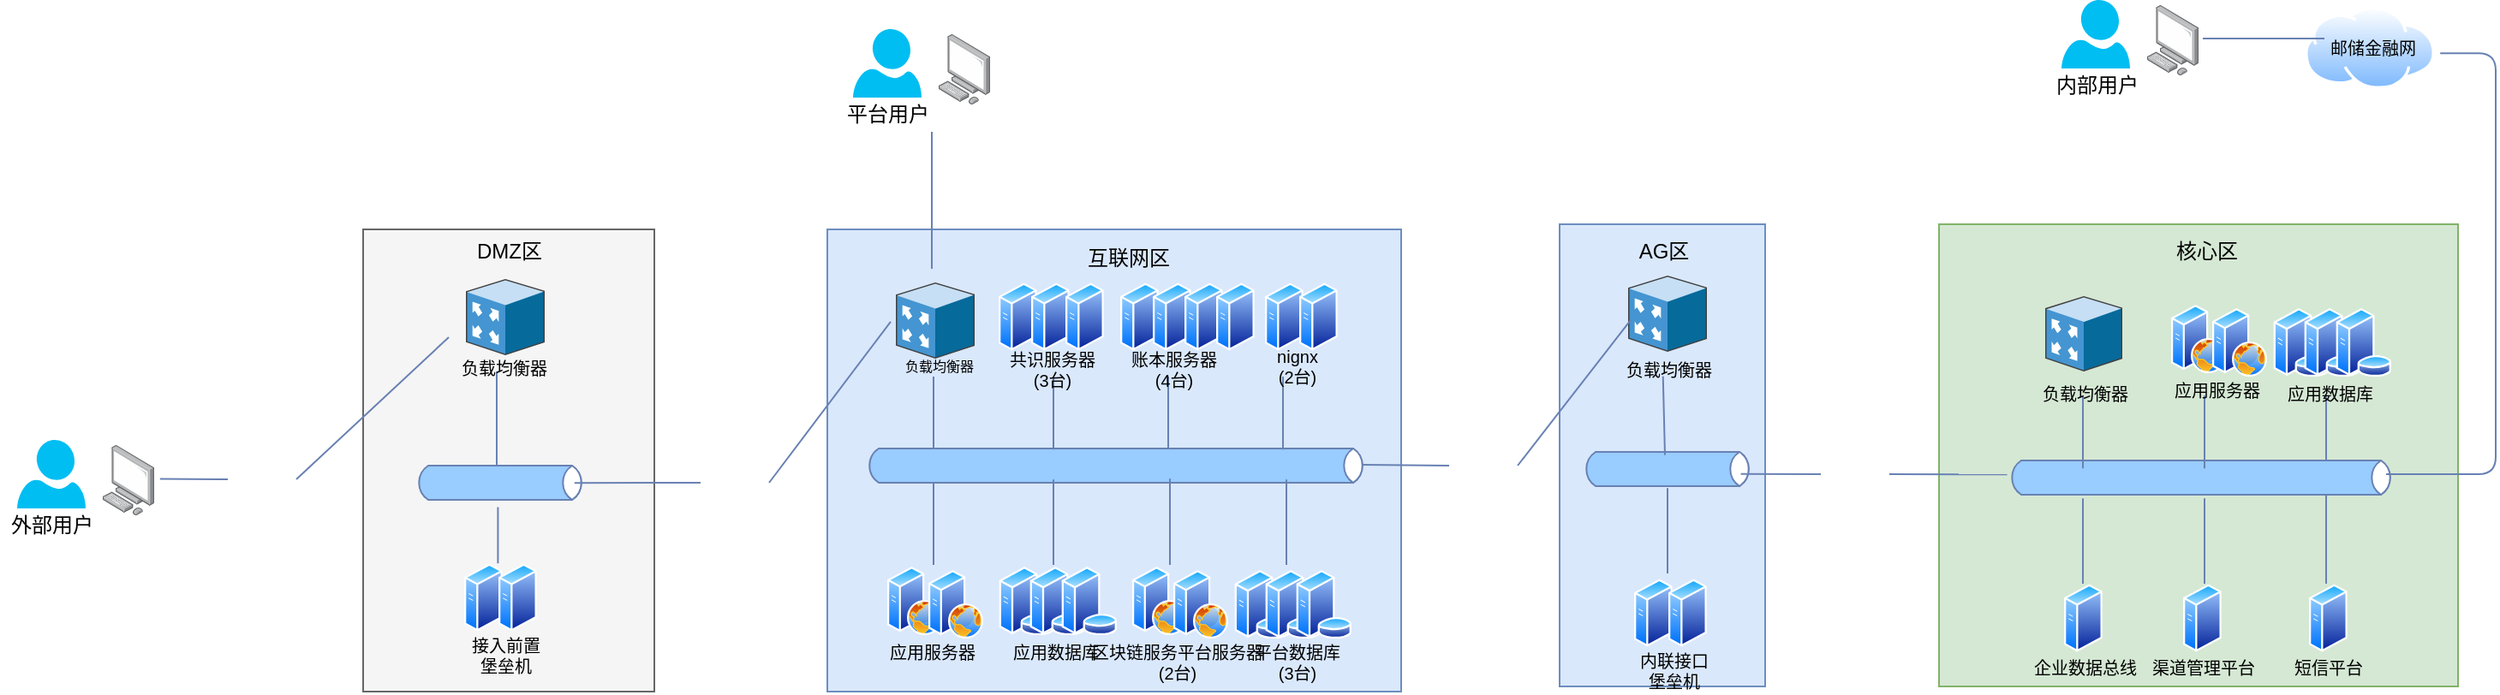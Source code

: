 <mxfile version="11.3.0" type="github" pages="1"><diagram id="PtFR2M7_tXtKYrFW8lSv" name="Page-1"><mxGraphModel dx="1553" dy="948" grid="1" gridSize="10" guides="1" tooltips="1" connect="1" arrows="1" fold="1" page="1" pageScale="1" pageWidth="3300" pageHeight="4681" math="0" shadow="0"><root><mxCell id="0"/><mxCell id="1" parent="0"/><mxCell id="sPacu9p47zKpvOx0FIWo-47" value="" style="rounded=0;whiteSpace=wrap;html=1;strokeColor=#6c8ebf;strokeWidth=1;fillColor=#dae8fc;fontSize=12;align=center;" vertex="1" parent="1"><mxGeometry x="581" y="237" width="335" height="270" as="geometry"/></mxCell><mxCell id="sPacu9p47zKpvOx0FIWo-21" value="" style="rounded=0;whiteSpace=wrap;html=1;strokeColor=#666666;fillColor=#f5f5f5;fontSize=12;align=center;fontColor=#333333;" vertex="1" parent="1"><mxGeometry x="310" y="237" width="170" height="270" as="geometry"/></mxCell><mxCell id="sPacu9p47zKpvOx0FIWo-9" value="" style="html=1;fillColor=#99CCFF;strokeColor=#6881B3;gradientColor=none;gradientDirection=north;strokeWidth=1;shape=mxgraph.networks.bus;gradientColor=none;gradientDirection=north;fontColor=#ffffff;perimeter=backbonePerimeter;backboneSize=20;align=center;fontSize=12;" vertex="1" parent="1"><mxGeometry x="603" y="370" width="293" height="10" as="geometry"/></mxCell><mxCell id="sPacu9p47zKpvOx0FIWo-10" value="" style="strokeColor=#6881B3;edgeStyle=none;rounded=0;endArrow=none;html=1;strokeWidth=1;fontSize=12;" edge="1" target="sPacu9p47zKpvOx0FIWo-9" parent="1"><mxGeometry relative="1" as="geometry"><mxPoint x="643" y="323" as="sourcePoint"/></mxGeometry></mxCell><mxCell id="sPacu9p47zKpvOx0FIWo-11" value="" style="strokeColor=#6881B3;edgeStyle=none;rounded=0;endArrow=none;html=1;strokeWidth=1;fontSize=12;" edge="1" parent="1"><mxGeometry relative="1" as="geometry"><mxPoint x="713" y="323" as="sourcePoint"/><mxPoint x="713" y="365.676" as="targetPoint"/></mxGeometry></mxCell><mxCell id="sPacu9p47zKpvOx0FIWo-12" value="" style="strokeColor=#6881B3;edgeStyle=none;rounded=0;endArrow=none;html=1;strokeWidth=1;fontSize=12;" edge="1" parent="1"><mxGeometry relative="1" as="geometry"><mxPoint x="780" y="323" as="sourcePoint"/><mxPoint x="780" y="365.176" as="targetPoint"/></mxGeometry></mxCell><mxCell id="sPacu9p47zKpvOx0FIWo-13" value="" style="strokeColor=#6881B3;edgeStyle=none;rounded=0;endArrow=none;html=1;strokeWidth=1;fontSize=12;" edge="1" parent="1"><mxGeometry relative="1" as="geometry"><mxPoint x="847" y="323" as="sourcePoint"/><mxPoint x="847" y="365.676" as="targetPoint"/></mxGeometry></mxCell><mxCell id="sPacu9p47zKpvOx0FIWo-14" value="" style="strokeColor=#6881B3;edgeStyle=none;rounded=0;endArrow=none;html=1;strokeWidth=1;fontSize=12;" edge="1" target="sPacu9p47zKpvOx0FIWo-9" parent="1"><mxGeometry relative="1" as="geometry"><mxPoint x="643" y="433" as="sourcePoint"/></mxGeometry></mxCell><mxCell id="sPacu9p47zKpvOx0FIWo-15" value="" style="strokeColor=#6881B3;edgeStyle=none;rounded=0;endArrow=none;html=1;strokeWidth=1;fontSize=12;" edge="1" parent="1"><mxGeometry relative="1" as="geometry"><mxPoint x="713" y="433" as="sourcePoint"/><mxPoint x="713" y="383.147" as="targetPoint"/></mxGeometry></mxCell><mxCell id="sPacu9p47zKpvOx0FIWo-16" value="" style="strokeColor=#6881B3;edgeStyle=none;rounded=0;endArrow=none;html=1;strokeWidth=1;fontSize=12;" edge="1" parent="1"><mxGeometry relative="1" as="geometry"><mxPoint x="781" y="433" as="sourcePoint"/><mxPoint x="781" y="382.647" as="targetPoint"/></mxGeometry></mxCell><mxCell id="sPacu9p47zKpvOx0FIWo-17" value="" style="strokeColor=#6881B3;edgeStyle=none;rounded=0;endArrow=none;html=1;strokeWidth=1;fontSize=12;" edge="1" parent="1"><mxGeometry relative="1" as="geometry"><mxPoint x="849" y="433" as="sourcePoint"/><mxPoint x="849" y="383.147" as="targetPoint"/><Array as="points"><mxPoint x="849" y="410"/></Array></mxGeometry></mxCell><mxCell id="sPacu9p47zKpvOx0FIWo-24" value="" style="group" vertex="1" connectable="0" parent="1"><mxGeometry x="98" y="360" width="90" height="60" as="geometry"/></mxCell><mxCell id="sPacu9p47zKpvOx0FIWo-6" value="" style="group" vertex="1" connectable="0" parent="sPacu9p47zKpvOx0FIWo-24"><mxGeometry width="60" height="60" as="geometry"/></mxCell><mxCell id="sPacu9p47zKpvOx0FIWo-2" value="" style="verticalLabelPosition=bottom;html=1;verticalAlign=top;align=center;strokeColor=none;fillColor=#00BEF2;shape=mxgraph.azure.user;" vertex="1" parent="sPacu9p47zKpvOx0FIWo-6"><mxGeometry x="10" width="40" height="40" as="geometry"/></mxCell><mxCell id="sPacu9p47zKpvOx0FIWo-5" value="外部用户" style="text;html=1;resizable=0;points=[];autosize=1;align=center;verticalAlign=top;spacingTop=-4;fontSize=12;" vertex="1" parent="sPacu9p47zKpvOx0FIWo-6"><mxGeometry y="40" width="60" height="20" as="geometry"/></mxCell><mxCell id="sPacu9p47zKpvOx0FIWo-23" value="" style="points=[];aspect=fixed;html=1;align=center;shadow=0;dashed=0;image;image=img/lib/allied_telesis/computer_and_terminals/Personal_Computer.svg;strokeColor=#6881B3;fillColor=#99CCFF;fontSize=12;" vertex="1" parent="sPacu9p47zKpvOx0FIWo-24"><mxGeometry x="60" y="3" width="30" height="41" as="geometry"/></mxCell><mxCell id="sPacu9p47zKpvOx0FIWo-26" value="" style="shape=image;html=1;verticalAlign=top;verticalLabelPosition=bottom;labelBackgroundColor=#ffffff;imageAspect=0;aspect=fixed;image=https://cdn4.iconfinder.com/data/icons/VISTA/networking/png/128/firewall.png;strokeColor=#6881B3;fillColor=#99CCFF;fontSize=12;align=center;" vertex="1" parent="1"><mxGeometry x="231" y="363" width="40" height="40" as="geometry"/></mxCell><mxCell id="sPacu9p47zKpvOx0FIWo-27" value="" style="endArrow=none;html=1;fontSize=12;entryX=0;entryY=0.5;entryDx=0;entryDy=0;exitX=1.114;exitY=0.482;exitDx=0;exitDy=0;exitPerimeter=0;strokeColor=#6881B3;" edge="1" parent="1" source="sPacu9p47zKpvOx0FIWo-23" target="sPacu9p47zKpvOx0FIWo-26"><mxGeometry width="50" height="50" relative="1" as="geometry"><mxPoint x="198" y="470" as="sourcePoint"/><mxPoint x="248" y="420" as="targetPoint"/></mxGeometry></mxCell><mxCell id="sPacu9p47zKpvOx0FIWo-32" value="" style="shadow=0;dashed=0;html=1;labelPosition=center;verticalLabelPosition=bottom;verticalAlign=top;align=center;outlineConnect=0;shape=mxgraph.veeam.3d.proxy_appliance;direction=east;" vertex="1" parent="1"><mxGeometry x="370" y="266" width="46" height="44.562" as="geometry"/></mxCell><mxCell id="sPacu9p47zKpvOx0FIWo-22" value="DMZ区" style="text;html=1;resizable=0;points=[];autosize=1;align=center;verticalAlign=top;spacingTop=-4;fontSize=12;" vertex="1" parent="1"><mxGeometry x="370" y="240" width="50" height="20" as="geometry"/></mxCell><mxCell id="sPacu9p47zKpvOx0FIWo-35" value="" style="endArrow=none;html=1;strokeColor=#6881B3;strokeWidth=1;fontSize=12;exitX=1;exitY=0.5;exitDx=0;exitDy=0;" edge="1" parent="1" source="sPacu9p47zKpvOx0FIWo-26"><mxGeometry width="50" height="50" relative="1" as="geometry"><mxPoint x="250" y="373" as="sourcePoint"/><mxPoint x="360" y="300" as="targetPoint"/></mxGeometry></mxCell><mxCell id="sPacu9p47zKpvOx0FIWo-38" value="" style="html=1;fillColor=#99CCFF;strokeColor=#6881B3;gradientColor=none;gradientDirection=north;strokeWidth=1;shape=mxgraph.networks.bus;gradientColor=none;gradientDirection=north;fontColor=#ffffff;perimeter=backbonePerimeter;backboneSize=20;align=center;fontSize=12;" vertex="1" parent="1"><mxGeometry x="340" y="380" width="100" height="10" as="geometry"/></mxCell><mxCell id="sPacu9p47zKpvOx0FIWo-39" value="" style="strokeColor=#6881B3;edgeStyle=none;rounded=0;endArrow=none;html=1;strokeWidth=1;fontSize=12;" edge="1" target="sPacu9p47zKpvOx0FIWo-38" parent="1"><mxGeometry relative="1" as="geometry"><mxPoint x="388" y="320" as="sourcePoint"/></mxGeometry></mxCell><mxCell id="sPacu9p47zKpvOx0FIWo-48" value="互联网区" style="text;html=1;resizable=0;points=[];autosize=1;align=left;verticalAlign=top;spacingTop=-4;fontSize=12;" vertex="1" parent="1"><mxGeometry x="731" y="244" width="60" height="20" as="geometry"/></mxCell><mxCell id="sPacu9p47zKpvOx0FIWo-49" value="" style="shape=image;html=1;verticalAlign=top;verticalLabelPosition=bottom;labelBackgroundColor=#ffffff;imageAspect=0;aspect=fixed;image=https://cdn4.iconfinder.com/data/icons/VISTA/networking/png/128/firewall.png;strokeColor=#6881B3;fillColor=#99CCFF;fontSize=12;align=center;" vertex="1" parent="1"><mxGeometry x="507" y="365" width="40" height="40" as="geometry"/></mxCell><mxCell id="sPacu9p47zKpvOx0FIWo-50" value="" style="endArrow=none;html=1;strokeColor=#6881B3;strokeWidth=1;fontSize=12;exitX=0.934;exitY=0.512;exitDx=0;exitDy=0;exitPerimeter=0;entryX=0;entryY=0.5;entryDx=0;entryDy=0;" edge="1" parent="1" source="sPacu9p47zKpvOx0FIWo-38" target="sPacu9p47zKpvOx0FIWo-49"><mxGeometry width="50" height="50" relative="1" as="geometry"><mxPoint x="520" y="480" as="sourcePoint"/><mxPoint x="570" y="430" as="targetPoint"/></mxGeometry></mxCell><mxCell id="sPacu9p47zKpvOx0FIWo-51" value="" style="shadow=0;dashed=0;html=1;labelPosition=center;verticalLabelPosition=bottom;verticalAlign=top;align=center;outlineConnect=0;shape=mxgraph.veeam.3d.proxy_appliance;direction=east;" vertex="1" parent="1"><mxGeometry x="621" y="268" width="46" height="44.562" as="geometry"/></mxCell><mxCell id="sPacu9p47zKpvOx0FIWo-52" value="" style="endArrow=none;html=1;strokeColor=#6881B3;strokeWidth=1;fontSize=12;exitX=1;exitY=0.5;exitDx=0;exitDy=0;entryX=-0.066;entryY=0.515;entryDx=0;entryDy=0;entryPerimeter=0;" edge="1" parent="1" source="sPacu9p47zKpvOx0FIWo-49" target="sPacu9p47zKpvOx0FIWo-51"><mxGeometry width="50" height="50" relative="1" as="geometry"><mxPoint x="587" y="460" as="sourcePoint"/><mxPoint x="637" y="410" as="targetPoint"/></mxGeometry></mxCell><mxCell id="sPacu9p47zKpvOx0FIWo-56" value="" style="endArrow=none;html=1;strokeColor=#6881B3;strokeWidth=1;fontSize=12;exitX=0.022;exitY=0.004;exitDx=0;exitDy=0;exitPerimeter=0;entryX=0.487;entryY=1.924;entryDx=0;entryDy=0;entryPerimeter=0;" edge="1" parent="1" target="sPacu9p47zKpvOx0FIWo-38"><mxGeometry width="50" height="50" relative="1" as="geometry"><mxPoint x="388.704" y="432.16" as="sourcePoint"/><mxPoint x="560" y="430" as="targetPoint"/></mxGeometry></mxCell><mxCell id="sPacu9p47zKpvOx0FIWo-57" value="接入前置&lt;br style=&quot;font-size: 10px;&quot;&gt;堡垒机" style="text;html=1;resizable=0;points=[];autosize=1;align=center;verticalAlign=top;spacingTop=-4;fontSize=10;" vertex="1" parent="1"><mxGeometry x="363" y="472" width="60" height="22" as="geometry"/></mxCell><mxCell id="sPacu9p47zKpvOx0FIWo-58" value="" style="group" vertex="1" connectable="0" parent="1"><mxGeometry x="616" y="434" width="56" height="40" as="geometry"/></mxCell><mxCell id="sPacu9p47zKpvOx0FIWo-59" value="" style="aspect=fixed;perimeter=ellipsePerimeter;html=1;align=center;shadow=0;dashed=0;spacingTop=3;image;image=img/lib/active_directory/web_server.svg;strokeColor=#6881B3;strokeWidth=1;fillColor=#99CCFF;fontSize=12;" vertex="1" parent="sPacu9p47zKpvOx0FIWo-58"><mxGeometry width="32" height="40" as="geometry"/></mxCell><mxCell id="sPacu9p47zKpvOx0FIWo-60" value="" style="aspect=fixed;perimeter=ellipsePerimeter;html=1;align=center;shadow=0;dashed=0;spacingTop=3;image;image=img/lib/active_directory/web_server.svg;strokeColor=#6881B3;strokeWidth=1;fillColor=#99CCFF;fontSize=12;" vertex="1" parent="sPacu9p47zKpvOx0FIWo-58"><mxGeometry x="24" y="2" width="32" height="40" as="geometry"/></mxCell><mxCell id="sPacu9p47zKpvOx0FIWo-61" value="应用服务器" style="text;html=1;resizable=0;points=[];autosize=1;align=center;verticalAlign=top;spacingTop=-4;fontSize=10;" vertex="1" parent="1"><mxGeometry x="612" y="476" width="60" height="10" as="geometry"/></mxCell><mxCell id="sPacu9p47zKpvOx0FIWo-69" value="" style="group" vertex="1" connectable="0" parent="1"><mxGeometry x="759" y="434" width="56" height="40" as="geometry"/></mxCell><mxCell id="sPacu9p47zKpvOx0FIWo-70" value="" style="aspect=fixed;perimeter=ellipsePerimeter;html=1;align=center;shadow=0;dashed=0;spacingTop=3;image;image=img/lib/active_directory/web_server.svg;strokeColor=#6881B3;strokeWidth=1;fillColor=#99CCFF;fontSize=12;" vertex="1" parent="sPacu9p47zKpvOx0FIWo-69"><mxGeometry width="32" height="40" as="geometry"/></mxCell><mxCell id="sPacu9p47zKpvOx0FIWo-71" value="" style="aspect=fixed;perimeter=ellipsePerimeter;html=1;align=center;shadow=0;dashed=0;spacingTop=3;image;image=img/lib/active_directory/web_server.svg;strokeColor=#6881B3;strokeWidth=1;fillColor=#99CCFF;fontSize=12;" vertex="1" parent="sPacu9p47zKpvOx0FIWo-69"><mxGeometry x="24" y="2" width="32" height="40" as="geometry"/></mxCell><mxCell id="sPacu9p47zKpvOx0FIWo-72" value="区块链服务平台服务器&lt;br style=&quot;font-size: 10px;&quot;&gt;(2台)" style="text;html=1;resizable=0;points=[];autosize=1;align=center;verticalAlign=top;spacingTop=-4;fontSize=10;" vertex="1" parent="1"><mxGeometry x="735" y="476" width="100" height="20" as="geometry"/></mxCell><mxCell id="sPacu9p47zKpvOx0FIWo-67" value="应用数据库" style="text;html=1;resizable=0;points=[];autosize=1;align=center;verticalAlign=top;spacingTop=-4;fontSize=10;" vertex="1" parent="1"><mxGeometry x="684" y="476" width="60" height="10" as="geometry"/></mxCell><mxCell id="sPacu9p47zKpvOx0FIWo-62" value="" style="aspect=fixed;perimeter=ellipsePerimeter;html=1;align=center;shadow=0;dashed=0;spacingTop=3;image;image=img/lib/active_directory/database_server.svg;strokeColor=#6881B3;strokeWidth=1;fillColor=#99CCFF;fontSize=8;" vertex="1" parent="1"><mxGeometry x="681" y="434" width="32.8" height="40" as="geometry"/></mxCell><mxCell id="sPacu9p47zKpvOx0FIWo-63" value="" style="aspect=fixed;perimeter=ellipsePerimeter;html=1;align=center;shadow=0;dashed=0;spacingTop=3;image;image=img/lib/active_directory/database_server.svg;strokeColor=#6881B3;strokeWidth=1;fillColor=#99CCFF;fontSize=8;" vertex="1" parent="1"><mxGeometry x="699" y="434" width="32.8" height="40" as="geometry"/></mxCell><mxCell id="sPacu9p47zKpvOx0FIWo-64" value="" style="aspect=fixed;perimeter=ellipsePerimeter;html=1;align=center;shadow=0;dashed=0;spacingTop=3;image;image=img/lib/active_directory/database_server.svg;strokeColor=#6881B3;strokeWidth=1;fillColor=#99CCFF;fontSize=8;" vertex="1" parent="1"><mxGeometry x="717.5" y="434" width="32.8" height="40" as="geometry"/></mxCell><mxCell id="sPacu9p47zKpvOx0FIWo-78" value="" style="group" vertex="1" connectable="0" parent="1"><mxGeometry x="818.5" y="436" width="68.8" height="40" as="geometry"/></mxCell><mxCell id="sPacu9p47zKpvOx0FIWo-74" value="" style="aspect=fixed;perimeter=ellipsePerimeter;html=1;align=center;shadow=0;dashed=0;spacingTop=3;image;image=img/lib/active_directory/database_server.svg;strokeColor=#6881B3;strokeWidth=1;fillColor=#99CCFF;fontSize=8;" vertex="1" parent="sPacu9p47zKpvOx0FIWo-78"><mxGeometry width="32.8" height="40" as="geometry"/></mxCell><mxCell id="sPacu9p47zKpvOx0FIWo-75" value="" style="aspect=fixed;perimeter=ellipsePerimeter;html=1;align=center;shadow=0;dashed=0;spacingTop=3;image;image=img/lib/active_directory/database_server.svg;strokeColor=#6881B3;strokeWidth=1;fillColor=#99CCFF;fontSize=8;" vertex="1" parent="sPacu9p47zKpvOx0FIWo-78"><mxGeometry x="18" width="32.8" height="40" as="geometry"/></mxCell><mxCell id="sPacu9p47zKpvOx0FIWo-76" value="" style="aspect=fixed;perimeter=ellipsePerimeter;html=1;align=center;shadow=0;dashed=0;spacingTop=3;image;image=img/lib/active_directory/database_server.svg;strokeColor=#6881B3;strokeWidth=1;fillColor=#99CCFF;fontSize=8;" vertex="1" parent="sPacu9p47zKpvOx0FIWo-78"><mxGeometry x="36" width="32.8" height="40" as="geometry"/></mxCell><mxCell id="sPacu9p47zKpvOx0FIWo-79" value="平台数据库&lt;br style=&quot;font-size: 10px;&quot;&gt;(3台)" style="text;html=1;resizable=0;points=[];autosize=1;align=center;verticalAlign=top;spacingTop=-4;fontSize=10;" vertex="1" parent="1"><mxGeometry x="824.5" y="476" width="60" height="20" as="geometry"/></mxCell><mxCell id="sPacu9p47zKpvOx0FIWo-85" value="" style="group" vertex="1" connectable="0" parent="1"><mxGeometry x="369" y="432" width="42.4" height="40" as="geometry"/></mxCell><mxCell id="sPacu9p47zKpvOx0FIWo-83" value="" style="aspect=fixed;perimeter=ellipsePerimeter;html=1;align=center;shadow=0;dashed=0;spacingTop=3;image;image=img/lib/active_directory/generic_server.svg;strokeColor=#6881B3;strokeWidth=1;fillColor=#99CCFF;fontSize=8;" vertex="1" parent="sPacu9p47zKpvOx0FIWo-85"><mxGeometry width="22.4" height="40" as="geometry"/></mxCell><mxCell id="sPacu9p47zKpvOx0FIWo-84" value="" style="aspect=fixed;perimeter=ellipsePerimeter;html=1;align=center;shadow=0;dashed=0;spacingTop=3;image;image=img/lib/active_directory/generic_server.svg;strokeColor=#6881B3;strokeWidth=1;fillColor=#99CCFF;fontSize=8;" vertex="1" parent="sPacu9p47zKpvOx0FIWo-85"><mxGeometry x="20" width="22.4" height="40" as="geometry"/></mxCell><mxCell id="sPacu9p47zKpvOx0FIWo-90" value="共识服务器&lt;br style=&quot;font-size: 10px;&quot;&gt;(3台)" style="text;html=1;resizable=0;points=[];autosize=1;align=center;verticalAlign=top;spacingTop=-4;fontSize=10;" vertex="1" parent="1"><mxGeometry x="682" y="305" width="60" height="20" as="geometry"/></mxCell><mxCell id="sPacu9p47zKpvOx0FIWo-80" value="" style="aspect=fixed;perimeter=ellipsePerimeter;html=1;align=center;shadow=0;dashed=0;spacingTop=3;image;image=img/lib/active_directory/generic_server.svg;strokeColor=#6881B3;strokeWidth=1;fillColor=#99CCFF;fontSize=8;" vertex="1" parent="1"><mxGeometry x="681" y="268" width="22.4" height="40" as="geometry"/></mxCell><mxCell id="sPacu9p47zKpvOx0FIWo-81" value="" style="aspect=fixed;perimeter=ellipsePerimeter;html=1;align=center;shadow=0;dashed=0;spacingTop=3;image;image=img/lib/active_directory/generic_server.svg;strokeColor=#6881B3;strokeWidth=1;fillColor=#99CCFF;fontSize=8;" vertex="1" parent="1"><mxGeometry x="700" y="268" width="22.4" height="40" as="geometry"/></mxCell><mxCell id="sPacu9p47zKpvOx0FIWo-82" value="" style="aspect=fixed;perimeter=ellipsePerimeter;html=1;align=center;shadow=0;dashed=0;spacingTop=3;image;image=img/lib/active_directory/generic_server.svg;strokeColor=#6881B3;strokeWidth=1;fillColor=#99CCFF;fontSize=8;" vertex="1" parent="1"><mxGeometry x="720" y="268" width="22.4" height="40" as="geometry"/></mxCell><mxCell id="sPacu9p47zKpvOx0FIWo-100" value="" style="group" vertex="1" connectable="0" parent="1"><mxGeometry x="752" y="268" width="78.4" height="40" as="geometry"/></mxCell><mxCell id="sPacu9p47zKpvOx0FIWo-93" value="" style="aspect=fixed;perimeter=ellipsePerimeter;html=1;align=center;shadow=0;dashed=0;spacingTop=3;image;image=img/lib/active_directory/generic_server.svg;strokeColor=#6881B3;strokeWidth=1;fillColor=#99CCFF;fontSize=8;" vertex="1" parent="sPacu9p47zKpvOx0FIWo-100"><mxGeometry width="22.4" height="40" as="geometry"/></mxCell><mxCell id="sPacu9p47zKpvOx0FIWo-94" value="" style="aspect=fixed;perimeter=ellipsePerimeter;html=1;align=center;shadow=0;dashed=0;spacingTop=3;image;image=img/lib/active_directory/generic_server.svg;strokeColor=#6881B3;strokeWidth=1;fillColor=#99CCFF;fontSize=8;" vertex="1" parent="sPacu9p47zKpvOx0FIWo-100"><mxGeometry x="19" width="22.4" height="40" as="geometry"/></mxCell><mxCell id="sPacu9p47zKpvOx0FIWo-95" value="" style="aspect=fixed;perimeter=ellipsePerimeter;html=1;align=center;shadow=0;dashed=0;spacingTop=3;image;image=img/lib/active_directory/generic_server.svg;strokeColor=#6881B3;strokeWidth=1;fillColor=#99CCFF;fontSize=8;" vertex="1" parent="sPacu9p47zKpvOx0FIWo-100"><mxGeometry x="37.5" width="22.4" height="40" as="geometry"/></mxCell><mxCell id="sPacu9p47zKpvOx0FIWo-96" value="" style="aspect=fixed;perimeter=ellipsePerimeter;html=1;align=center;shadow=0;dashed=0;spacingTop=3;image;image=img/lib/active_directory/generic_server.svg;strokeColor=#6881B3;strokeWidth=1;fillColor=#99CCFF;fontSize=8;" vertex="1" parent="sPacu9p47zKpvOx0FIWo-100"><mxGeometry x="56" width="22.4" height="40" as="geometry"/></mxCell><mxCell id="sPacu9p47zKpvOx0FIWo-101" value="账本服务器&lt;br style=&quot;font-size: 10px;&quot;&gt;(4台)" style="text;html=1;resizable=0;points=[];autosize=1;align=center;verticalAlign=top;spacingTop=-4;fontSize=10;" vertex="1" parent="1"><mxGeometry x="753" y="304.5" width="60" height="20" as="geometry"/></mxCell><mxCell id="sPacu9p47zKpvOx0FIWo-102" value="" style="group" vertex="1" connectable="0" parent="1"><mxGeometry x="586" y="120" width="90" height="60" as="geometry"/></mxCell><mxCell id="sPacu9p47zKpvOx0FIWo-103" value="" style="group" vertex="1" connectable="0" parent="sPacu9p47zKpvOx0FIWo-102"><mxGeometry width="60" height="60" as="geometry"/></mxCell><mxCell id="sPacu9p47zKpvOx0FIWo-104" value="" style="verticalLabelPosition=bottom;html=1;verticalAlign=top;align=center;strokeColor=none;fillColor=#00BEF2;shape=mxgraph.azure.user;" vertex="1" parent="sPacu9p47zKpvOx0FIWo-103"><mxGeometry x="10" width="40" height="40" as="geometry"/></mxCell><mxCell id="sPacu9p47zKpvOx0FIWo-105" value="平台用户" style="text;html=1;resizable=0;points=[];autosize=1;align=center;verticalAlign=top;spacingTop=-4;fontSize=12;" vertex="1" parent="sPacu9p47zKpvOx0FIWo-103"><mxGeometry y="40" width="60" height="20" as="geometry"/></mxCell><mxCell id="sPacu9p47zKpvOx0FIWo-106" value="" style="points=[];aspect=fixed;html=1;align=center;shadow=0;dashed=0;image;image=img/lib/allied_telesis/computer_and_terminals/Personal_Computer.svg;strokeColor=#6881B3;fillColor=#99CCFF;fontSize=12;" vertex="1" parent="sPacu9p47zKpvOx0FIWo-102"><mxGeometry x="60" y="3" width="30" height="41" as="geometry"/></mxCell><mxCell id="sPacu9p47zKpvOx0FIWo-107" value="" style="endArrow=none;html=1;strokeColor=#6881B3;strokeWidth=1;fontSize=8;" edge="1" parent="1"><mxGeometry width="50" height="50" relative="1" as="geometry"><mxPoint x="642" y="260" as="sourcePoint"/><mxPoint x="642" y="180" as="targetPoint"/></mxGeometry></mxCell><mxCell id="sPacu9p47zKpvOx0FIWo-108" value="" style="group" vertex="1" connectable="0" parent="1"><mxGeometry x="836.5" y="268" width="42.4" height="40" as="geometry"/></mxCell><mxCell id="sPacu9p47zKpvOx0FIWo-109" value="" style="aspect=fixed;perimeter=ellipsePerimeter;html=1;align=center;shadow=0;dashed=0;spacingTop=3;image;image=img/lib/active_directory/generic_server.svg;strokeColor=#6881B3;strokeWidth=1;fillColor=#99CCFF;fontSize=8;" vertex="1" parent="sPacu9p47zKpvOx0FIWo-108"><mxGeometry width="22.4" height="40" as="geometry"/></mxCell><mxCell id="sPacu9p47zKpvOx0FIWo-110" value="" style="aspect=fixed;perimeter=ellipsePerimeter;html=1;align=center;shadow=0;dashed=0;spacingTop=3;image;image=img/lib/active_directory/generic_server.svg;strokeColor=#6881B3;strokeWidth=1;fillColor=#99CCFF;fontSize=8;" vertex="1" parent="sPacu9p47zKpvOx0FIWo-108"><mxGeometry x="20" width="22.4" height="40" as="geometry"/></mxCell><mxCell id="sPacu9p47zKpvOx0FIWo-111" value="nignx&lt;br style=&quot;font-size: 10px;&quot;&gt;(2台)" style="text;html=1;resizable=0;points=[];autosize=1;align=center;verticalAlign=top;spacingTop=-4;fontSize=10;" vertex="1" parent="1"><mxGeometry x="839.5" y="303" width="30" height="20" as="geometry"/></mxCell><mxCell id="sPacu9p47zKpvOx0FIWo-112" value="" style="rounded=0;whiteSpace=wrap;html=1;strokeColor=#6c8ebf;strokeWidth=1;fillColor=#dae8fc;fontSize=8;align=center;" vertex="1" parent="1"><mxGeometry x="1008.5" y="234" width="120" height="270" as="geometry"/></mxCell><mxCell id="sPacu9p47zKpvOx0FIWo-113" value="AG区" style="text;html=1;resizable=0;points=[];autosize=1;align=center;verticalAlign=top;spacingTop=-4;fontSize=12;" vertex="1" parent="1"><mxGeometry x="1048.5" y="240" width="40" height="10" as="geometry"/></mxCell><mxCell id="sPacu9p47zKpvOx0FIWo-115" value="负载均衡器" style="text;html=1;resizable=0;points=[];autosize=1;align=center;verticalAlign=top;spacingTop=-4;fontSize=10;" vertex="1" parent="1"><mxGeometry x="361.5" y="310" width="60" height="10" as="geometry"/></mxCell><mxCell id="sPacu9p47zKpvOx0FIWo-116" value="负载均衡器" style="text;html=1;resizable=0;points=[];autosize=1;align=center;verticalAlign=top;spacingTop=-4;fontSize=8;" vertex="1" parent="1"><mxGeometry x="616" y="310" width="60" height="10" as="geometry"/></mxCell><mxCell id="sPacu9p47zKpvOx0FIWo-117" value="" style="shadow=0;dashed=0;html=1;labelPosition=center;verticalLabelPosition=bottom;verticalAlign=top;align=center;outlineConnect=0;shape=mxgraph.veeam.3d.proxy_appliance;direction=east;" vertex="1" parent="1"><mxGeometry x="1048.5" y="264" width="46" height="44.562" as="geometry"/></mxCell><mxCell id="sPacu9p47zKpvOx0FIWo-118" value="负载均衡器" style="text;html=1;resizable=0;points=[];autosize=1;align=center;verticalAlign=top;spacingTop=-4;fontSize=10;" vertex="1" parent="1"><mxGeometry x="1041.5" y="311" width="60" height="10" as="geometry"/></mxCell><mxCell id="sPacu9p47zKpvOx0FIWo-119" value="" style="html=1;fillColor=#99CCFF;strokeColor=#6881B3;gradientColor=none;gradientDirection=north;strokeWidth=1;shape=mxgraph.networks.bus;gradientColor=none;gradientDirection=north;fontColor=#ffffff;perimeter=backbonePerimeter;backboneSize=20;align=center;fontSize=12;" vertex="1" parent="1"><mxGeometry x="1021.5" y="372" width="100" height="10" as="geometry"/></mxCell><mxCell id="sPacu9p47zKpvOx0FIWo-120" value="" style="shape=image;html=1;verticalAlign=top;verticalLabelPosition=bottom;labelBackgroundColor=#ffffff;imageAspect=0;aspect=fixed;image=https://cdn4.iconfinder.com/data/icons/VISTA/networking/png/128/firewall.png;strokeColor=#6881B3;fillColor=#99CCFF;fontSize=12;align=center;" vertex="1" parent="1"><mxGeometry x="944" y="355" width="40" height="40" as="geometry"/></mxCell><mxCell id="sPacu9p47zKpvOx0FIWo-121" value="" style="endArrow=none;html=1;strokeColor=#6881B3;strokeWidth=1;fontSize=8;exitX=0.99;exitY=0.453;exitDx=0;exitDy=0;exitPerimeter=0;entryX=0;entryY=0.5;entryDx=0;entryDy=0;" edge="1" parent="1" source="sPacu9p47zKpvOx0FIWo-9" target="sPacu9p47zKpvOx0FIWo-120"><mxGeometry width="50" height="50" relative="1" as="geometry"><mxPoint x="966" y="460" as="sourcePoint"/><mxPoint x="1016" y="410" as="targetPoint"/></mxGeometry></mxCell><mxCell id="sPacu9p47zKpvOx0FIWo-123" value="" style="endArrow=none;html=1;strokeColor=#6881B3;strokeWidth=1;fontSize=8;exitX=0.485;exitY=-0.318;exitDx=0;exitDy=0;exitPerimeter=0;entryX=0.456;entryY=1.182;entryDx=0;entryDy=0;entryPerimeter=0;" edge="1" parent="1" source="sPacu9p47zKpvOx0FIWo-119" target="sPacu9p47zKpvOx0FIWo-118"><mxGeometry width="50" height="50" relative="1" as="geometry"><mxPoint x="1152.5" y="363" as="sourcePoint"/><mxPoint x="1202.5" y="313" as="targetPoint"/></mxGeometry></mxCell><mxCell id="sPacu9p47zKpvOx0FIWo-125" value="" style="group" vertex="1" connectable="0" parent="1"><mxGeometry x="1052" y="441" width="42.4" height="40" as="geometry"/></mxCell><mxCell id="sPacu9p47zKpvOx0FIWo-126" value="" style="aspect=fixed;perimeter=ellipsePerimeter;html=1;align=center;shadow=0;dashed=0;spacingTop=3;image;image=img/lib/active_directory/generic_server.svg;strokeColor=#6881B3;strokeWidth=1;fillColor=#99CCFF;fontSize=8;" vertex="1" parent="sPacu9p47zKpvOx0FIWo-125"><mxGeometry width="22.4" height="40" as="geometry"/></mxCell><mxCell id="sPacu9p47zKpvOx0FIWo-127" value="" style="aspect=fixed;perimeter=ellipsePerimeter;html=1;align=center;shadow=0;dashed=0;spacingTop=3;image;image=img/lib/active_directory/generic_server.svg;strokeColor=#6881B3;strokeWidth=1;fillColor=#99CCFF;fontSize=8;" vertex="1" parent="sPacu9p47zKpvOx0FIWo-125"><mxGeometry x="20" width="22.4" height="40" as="geometry"/></mxCell><mxCell id="sPacu9p47zKpvOx0FIWo-129" value="内联接口&lt;br style=&quot;font-size: 10px;&quot;&gt;堡垒机" style="text;html=1;resizable=0;points=[];autosize=1;align=center;verticalAlign=top;spacingTop=-4;fontSize=10;" vertex="1" parent="1"><mxGeometry x="1049.5" y="481" width="50" height="20" as="geometry"/></mxCell><mxCell id="sPacu9p47zKpvOx0FIWo-130" value="" style="strokeColor=#6881B3;edgeStyle=none;rounded=0;endArrow=none;html=1;strokeWidth=1;fontSize=12;" edge="1" parent="1"><mxGeometry relative="1" as="geometry"><mxPoint x="1071.5" y="438" as="sourcePoint"/><mxPoint x="1071.5" y="388.147" as="targetPoint"/><Array as="points"><mxPoint x="1071.5" y="415"/></Array></mxGeometry></mxCell><mxCell id="sPacu9p47zKpvOx0FIWo-131" value="" style="rounded=0;whiteSpace=wrap;html=1;strokeColor=#82b366;strokeWidth=1;fillColor=#d5e8d4;fontSize=8;align=center;" vertex="1" parent="1"><mxGeometry x="1230" y="234" width="303" height="270" as="geometry"/></mxCell><mxCell id="sPacu9p47zKpvOx0FIWo-133" value="" style="html=1;fillColor=#99CCFF;strokeColor=#6881B3;gradientColor=none;gradientDirection=north;strokeWidth=1;shape=mxgraph.networks.bus;gradientColor=none;gradientDirection=north;fontColor=#ffffff;perimeter=backbonePerimeter;backboneSize=20;align=center;" vertex="1" parent="1"><mxGeometry x="1270" y="372" width="226" height="20" as="geometry"/></mxCell><mxCell id="sPacu9p47zKpvOx0FIWo-135" value="" style="strokeColor=#6881B3;edgeStyle=none;rounded=0;endArrow=none;html=1;strokeWidth=1;fontSize=8;" edge="1" parent="1"><mxGeometry relative="1" as="geometry"><mxPoint x="1314" y="334" as="sourcePoint"/><mxPoint x="1314" y="376.676" as="targetPoint"/></mxGeometry></mxCell><mxCell id="sPacu9p47zKpvOx0FIWo-136" value="" style="strokeColor=#6881B3;edgeStyle=none;rounded=0;endArrow=none;html=1;strokeWidth=1;fontSize=8;" edge="1" parent="1"><mxGeometry relative="1" as="geometry"><mxPoint x="1385" y="334" as="sourcePoint"/><mxPoint x="1385" y="376.676" as="targetPoint"/></mxGeometry></mxCell><mxCell id="sPacu9p47zKpvOx0FIWo-137" value="" style="strokeColor=#6881B3;edgeStyle=none;rounded=0;endArrow=none;html=1;strokeWidth=1;fontSize=8;" edge="1" target="sPacu9p47zKpvOx0FIWo-133" parent="1"><mxGeometry relative="1" as="geometry"><mxPoint x="1456" y="334" as="sourcePoint"/></mxGeometry></mxCell><mxCell id="sPacu9p47zKpvOx0FIWo-139" value="" style="strokeColor=#6881B3;edgeStyle=none;rounded=0;endArrow=none;html=1;strokeWidth=1;fontSize=8;" edge="1" parent="1"><mxGeometry relative="1" as="geometry"><mxPoint x="1314" y="444" as="sourcePoint"/><mxPoint x="1314" y="394.147" as="targetPoint"/></mxGeometry></mxCell><mxCell id="sPacu9p47zKpvOx0FIWo-140" value="" style="strokeColor=#6881B3;edgeStyle=none;rounded=0;endArrow=none;html=1;strokeWidth=1;fontSize=8;" edge="1" parent="1"><mxGeometry relative="1" as="geometry"><mxPoint x="1385" y="444" as="sourcePoint"/><mxPoint x="1385" y="394.147" as="targetPoint"/></mxGeometry></mxCell><mxCell id="sPacu9p47zKpvOx0FIWo-141" value="" style="strokeColor=#6881B3;edgeStyle=none;rounded=0;endArrow=none;html=1;strokeWidth=1;fontSize=8;" edge="1" target="sPacu9p47zKpvOx0FIWo-133" parent="1"><mxGeometry relative="1" as="geometry"><mxPoint x="1456" y="444" as="sourcePoint"/></mxGeometry></mxCell><mxCell id="sPacu9p47zKpvOx0FIWo-142" value="" style="shadow=0;dashed=0;html=1;labelPosition=center;verticalLabelPosition=bottom;verticalAlign=top;align=center;outlineConnect=0;shape=mxgraph.veeam.3d.proxy_appliance;direction=east;" vertex="1" parent="1"><mxGeometry x="1292" y="276" width="45" height="44" as="geometry"/></mxCell><mxCell id="sPacu9p47zKpvOx0FIWo-143" value="负载均衡器" style="text;html=1;resizable=0;points=[];autosize=1;align=center;verticalAlign=top;spacingTop=-4;fontSize=10;" vertex="1" parent="1"><mxGeometry x="1284.5" y="325" width="60" height="10" as="geometry"/></mxCell><mxCell id="sPacu9p47zKpvOx0FIWo-145" value="" style="aspect=fixed;perimeter=ellipsePerimeter;html=1;align=center;shadow=0;dashed=0;spacingTop=3;image;image=img/lib/active_directory/generic_server.svg;strokeColor=#6881B3;strokeWidth=1;fillColor=#99CCFF;fontSize=8;" vertex="1" parent="1"><mxGeometry x="1446" y="444" width="22.4" height="40" as="geometry"/></mxCell><mxCell id="sPacu9p47zKpvOx0FIWo-146" value="" style="aspect=fixed;perimeter=ellipsePerimeter;html=1;align=center;shadow=0;dashed=0;spacingTop=3;image;image=img/lib/active_directory/generic_server.svg;strokeColor=#6881B3;strokeWidth=1;fillColor=#99CCFF;fontSize=8;" vertex="1" parent="1"><mxGeometry x="1372.5" y="444" width="22.4" height="40" as="geometry"/></mxCell><mxCell id="sPacu9p47zKpvOx0FIWo-147" value="短信平台" style="text;html=1;resizable=0;points=[];autosize=1;align=center;verticalAlign=top;spacingTop=-4;fontSize=10;" vertex="1" parent="1"><mxGeometry x="1432" y="485" width="50" height="10" as="geometry"/></mxCell><mxCell id="sPacu9p47zKpvOx0FIWo-148" value="渠道管理平台" style="text;html=1;resizable=0;points=[];autosize=1;align=center;verticalAlign=top;spacingTop=-4;fontSize=10;" vertex="1" parent="1"><mxGeometry x="1353.5" y="485" width="60" height="10" as="geometry"/></mxCell><mxCell id="sPacu9p47zKpvOx0FIWo-149" value="" style="aspect=fixed;perimeter=ellipsePerimeter;html=1;align=center;shadow=0;dashed=0;spacingTop=3;image;image=img/lib/active_directory/generic_server.svg;strokeColor=#6881B3;strokeWidth=1;fillColor=#99CCFF;fontSize=8;" vertex="1" parent="1"><mxGeometry x="1303" y="444" width="22.4" height="40" as="geometry"/></mxCell><mxCell id="sPacu9p47zKpvOx0FIWo-150" value="企业数据总线" style="text;html=1;resizable=0;points=[];autosize=1;align=center;verticalAlign=top;spacingTop=-4;fontSize=10;" vertex="1" parent="1"><mxGeometry x="1284.5" y="485" width="60" height="10" as="geometry"/></mxCell><mxCell id="sPacu9p47zKpvOx0FIWo-151" value="" style="group" vertex="1" connectable="0" parent="1"><mxGeometry x="1365.5" y="281" width="56" height="40" as="geometry"/></mxCell><mxCell id="sPacu9p47zKpvOx0FIWo-152" value="" style="aspect=fixed;perimeter=ellipsePerimeter;html=1;align=center;shadow=0;dashed=0;spacingTop=3;image;image=img/lib/active_directory/web_server.svg;strokeColor=#6881B3;strokeWidth=1;fillColor=#99CCFF;fontSize=12;" vertex="1" parent="sPacu9p47zKpvOx0FIWo-151"><mxGeometry width="32" height="40" as="geometry"/></mxCell><mxCell id="sPacu9p47zKpvOx0FIWo-153" value="" style="aspect=fixed;perimeter=ellipsePerimeter;html=1;align=center;shadow=0;dashed=0;spacingTop=3;image;image=img/lib/active_directory/web_server.svg;strokeColor=#6881B3;strokeWidth=1;fillColor=#99CCFF;fontSize=12;" vertex="1" parent="sPacu9p47zKpvOx0FIWo-151"><mxGeometry x="24" y="2" width="32" height="40" as="geometry"/></mxCell><mxCell id="sPacu9p47zKpvOx0FIWo-154" value="应用服务器" style="text;html=1;resizable=0;points=[];autosize=1;align=center;verticalAlign=top;spacingTop=-4;fontSize=10;" vertex="1" parent="1"><mxGeometry x="1361.5" y="323" width="60" height="10" as="geometry"/></mxCell><mxCell id="sPacu9p47zKpvOx0FIWo-155" value="应用数据库" style="text;html=1;resizable=0;points=[];autosize=1;align=center;verticalAlign=top;spacingTop=-4;fontSize=10;" vertex="1" parent="1"><mxGeometry x="1428" y="325" width="60" height="10" as="geometry"/></mxCell><mxCell id="sPacu9p47zKpvOx0FIWo-156" value="" style="aspect=fixed;perimeter=ellipsePerimeter;html=1;align=center;shadow=0;dashed=0;spacingTop=3;image;image=img/lib/active_directory/database_server.svg;strokeColor=#6881B3;strokeWidth=1;fillColor=#99CCFF;fontSize=8;" vertex="1" parent="1"><mxGeometry x="1425" y="283" width="32.8" height="40" as="geometry"/></mxCell><mxCell id="sPacu9p47zKpvOx0FIWo-157" value="" style="aspect=fixed;perimeter=ellipsePerimeter;html=1;align=center;shadow=0;dashed=0;spacingTop=3;image;image=img/lib/active_directory/database_server.svg;strokeColor=#6881B3;strokeWidth=1;fillColor=#99CCFF;fontSize=8;" vertex="1" parent="1"><mxGeometry x="1443" y="283" width="32.8" height="40" as="geometry"/></mxCell><mxCell id="sPacu9p47zKpvOx0FIWo-158" value="" style="aspect=fixed;perimeter=ellipsePerimeter;html=1;align=center;shadow=0;dashed=0;spacingTop=3;image;image=img/lib/active_directory/database_server.svg;strokeColor=#6881B3;strokeWidth=1;fillColor=#99CCFF;fontSize=8;" vertex="1" parent="1"><mxGeometry x="1461.5" y="283" width="32.8" height="40" as="geometry"/></mxCell><mxCell id="sPacu9p47zKpvOx0FIWo-159" value="核心区" style="text;html=1;resizable=0;points=[];autosize=1;align=center;verticalAlign=top;spacingTop=-4;fontSize=12;" vertex="1" parent="1"><mxGeometry x="1365.5" y="240" width="40" height="10" as="geometry"/></mxCell><mxCell id="sPacu9p47zKpvOx0FIWo-160" value="" style="shape=image;html=1;verticalAlign=top;verticalLabelPosition=bottom;labelBackgroundColor=#ffffff;imageAspect=0;aspect=fixed;image=https://cdn4.iconfinder.com/data/icons/VISTA/networking/png/128/firewall.png;strokeColor=#6881B3;fillColor=#99CCFF;fontSize=12;align=center;" vertex="1" parent="1"><mxGeometry x="1161" y="360" width="40" height="40" as="geometry"/></mxCell><mxCell id="sPacu9p47zKpvOx0FIWo-165" value="" style="group" vertex="1" connectable="0" parent="1"><mxGeometry x="1291.5" y="103" width="90" height="60" as="geometry"/></mxCell><mxCell id="sPacu9p47zKpvOx0FIWo-166" value="" style="group" vertex="1" connectable="0" parent="sPacu9p47zKpvOx0FIWo-165"><mxGeometry width="60" height="60" as="geometry"/></mxCell><mxCell id="sPacu9p47zKpvOx0FIWo-167" value="" style="verticalLabelPosition=bottom;html=1;verticalAlign=top;align=center;strokeColor=none;fillColor=#00BEF2;shape=mxgraph.azure.user;" vertex="1" parent="sPacu9p47zKpvOx0FIWo-166"><mxGeometry x="10" width="40" height="40" as="geometry"/></mxCell><mxCell id="sPacu9p47zKpvOx0FIWo-168" value="内部用户" style="text;html=1;resizable=0;points=[];autosize=1;align=center;verticalAlign=top;spacingTop=-4;fontSize=12;" vertex="1" parent="sPacu9p47zKpvOx0FIWo-166"><mxGeometry y="40" width="60" height="20" as="geometry"/></mxCell><mxCell id="sPacu9p47zKpvOx0FIWo-169" value="" style="points=[];aspect=fixed;html=1;align=center;shadow=0;dashed=0;image;image=img/lib/allied_telesis/computer_and_terminals/Personal_Computer.svg;strokeColor=#6881B3;fillColor=#99CCFF;fontSize=12;" vertex="1" parent="sPacu9p47zKpvOx0FIWo-165"><mxGeometry x="60" y="3" width="30" height="41" as="geometry"/></mxCell><mxCell id="sPacu9p47zKpvOx0FIWo-170" value="" style="aspect=fixed;perimeter=ellipsePerimeter;html=1;align=center;shadow=0;dashed=0;spacingTop=3;image;image=img/lib/active_directory/internet_cloud.svg;strokeColor=#6881B3;strokeWidth=1;fillColor=#99CCFF;fontSize=12;" vertex="1" parent="1"><mxGeometry x="1443.5" y="107" width="76" height="48" as="geometry"/></mxCell><mxCell id="sPacu9p47zKpvOx0FIWo-171" value="邮储金融网" style="text;html=1;resizable=0;points=[];autosize=1;align=center;verticalAlign=top;spacingTop=-4;fontSize=10;" vertex="1" parent="1"><mxGeometry x="1443" y="123" width="80" height="20" as="geometry"/></mxCell><mxCell id="sPacu9p47zKpvOx0FIWo-173" value="" style="endArrow=none;html=1;strokeColor=#6881B3;strokeWidth=1;fontSize=8;exitX=0.995;exitY=0.557;exitDx=0;exitDy=0;exitPerimeter=0;edgeStyle=orthogonalEdgeStyle;" edge="1" parent="1" source="sPacu9p47zKpvOx0FIWo-171"><mxGeometry width="50" height="50" relative="1" as="geometry"><mxPoint x="1634.26" y="455.24" as="sourcePoint"/><mxPoint x="1491" y="380" as="targetPoint"/><Array as="points"><mxPoint x="1555" y="134"/><mxPoint x="1555" y="380"/></Array></mxGeometry></mxCell><mxCell id="sPacu9p47zKpvOx0FIWo-177" value="" style="endArrow=none;html=1;strokeColor=#6881B3;strokeWidth=1;fontSize=8;entryX=0;entryY=0.5;entryDx=0;entryDy=0;exitX=0.928;exitY=0.786;exitDx=0;exitDy=0;exitPerimeter=0;" edge="1" parent="1" source="sPacu9p47zKpvOx0FIWo-119" target="sPacu9p47zKpvOx0FIWo-160"><mxGeometry width="50" height="50" relative="1" as="geometry"><mxPoint x="531" y="700" as="sourcePoint"/><mxPoint x="671" y="730" as="targetPoint"/></mxGeometry></mxCell><mxCell id="sPacu9p47zKpvOx0FIWo-178" value="" style="endArrow=none;html=1;strokeColor=#6881B3;strokeWidth=1;fontSize=8;exitX=1;exitY=0.5;exitDx=0;exitDy=0;entryX=0.346;entryY=0.207;entryDx=0;entryDy=0;entryPerimeter=0;" edge="1" parent="1" source="sPacu9p47zKpvOx0FIWo-120" target="sPacu9p47zKpvOx0FIWo-112"><mxGeometry width="50" height="50" relative="1" as="geometry"><mxPoint x="1007" y="590" as="sourcePoint"/><mxPoint x="1027" y="376" as="targetPoint"/></mxGeometry></mxCell><mxCell id="sPacu9p47zKpvOx0FIWo-179" value="" style="endArrow=none;html=1;strokeColor=#6881B3;strokeWidth=1;fontSize=8;exitX=1;exitY=0.5;exitDx=0;exitDy=0;entryX=-0.001;entryY=0.407;entryDx=0;entryDy=0;entryPerimeter=0;" edge="1" parent="1" source="sPacu9p47zKpvOx0FIWo-160" target="sPacu9p47zKpvOx0FIWo-133"><mxGeometry width="50" height="50" relative="1" as="geometry"><mxPoint x="1151" y="550" as="sourcePoint"/><mxPoint x="1201" y="500" as="targetPoint"/></mxGeometry></mxCell><mxCell id="sPacu9p47zKpvOx0FIWo-180" value="" style="endArrow=none;html=1;strokeColor=#6881B3;strokeWidth=1;fontSize=8;exitX=1.083;exitY=0.477;exitDx=0;exitDy=0;exitPerimeter=0;entryX=0.15;entryY=0.128;entryDx=0;entryDy=0;entryPerimeter=0;" edge="1" parent="1" source="sPacu9p47zKpvOx0FIWo-169" target="sPacu9p47zKpvOx0FIWo-171"><mxGeometry width="50" height="50" relative="1" as="geometry"><mxPoint x="1415" y="120" as="sourcePoint"/><mxPoint x="1465" y="70" as="targetPoint"/></mxGeometry></mxCell></root></mxGraphModel></diagram></mxfile>